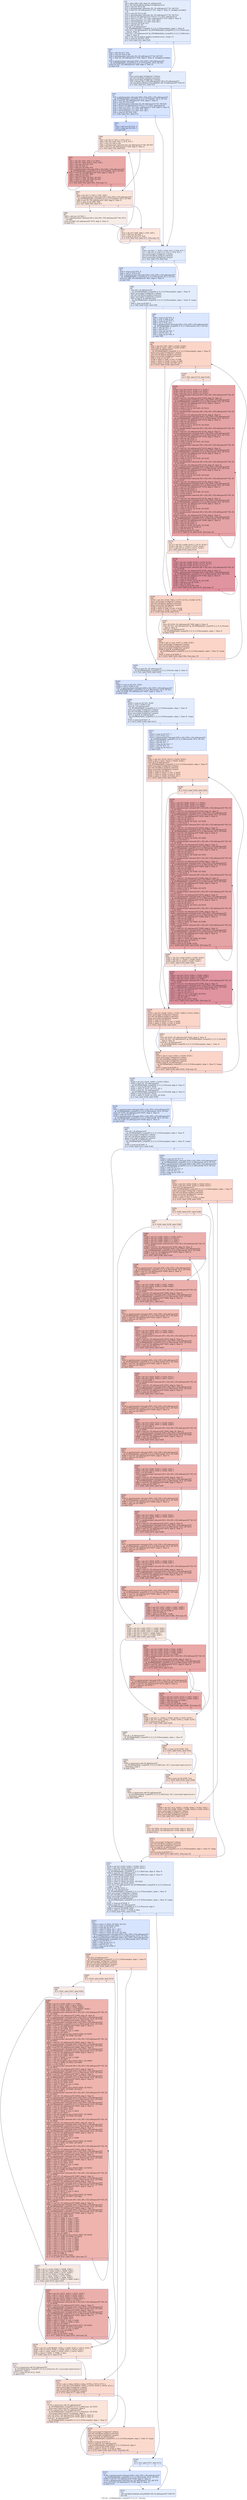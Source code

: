 digraph "CFG for '_Z16MakeSplits_LargeiPiS_S_S_S_S_' function" {
	label="CFG for '_Z16MakeSplits_LargeiPiS_S_S_S_S_' function";

	Node0x5de9ac0 [shape=record,color="#3d50c3ff", style=filled, fillcolor="#bfd3f670",label="{%7:\l  %8 = alloca [40 x i32], align 16, addrspace(5)\l  %9 = tail call i32 @llvm.amdgcn.workgroup.id.x()\l  %10 = zext i32 %9 to i64\l  %11 = getelementptr inbounds i32, i32 addrspace(1)* %1, i64 %10\l  %12 = load i32, i32 addrspace(1)* %11, align 4, !tbaa !4, !amdgpu.noclobber\l... !8\l  %13 = sext i32 %12 to i64\l  %14 = getelementptr inbounds i32, i32 addrspace(1)* %3, i64 %13\l  %15 = bitcast i32 addrspace(1)* %14 to \<2 x i32\> addrspace(1)*\l  %16 = load \<2 x i32\>, \<2 x i32\> addrspace(1)* %15, align 4, !tbaa !4\l  %17 = extractelement \<2 x i32\> %16, i64 0\l  %18 = extractelement \<2 x i32\> %16, i64 1\l  %19 = sub nsw i32 %18, %17\l  %20 = add i32 %9, %0\l  store i8 1, i8 addrspace(3)*\l... @_ZZ16MakeSplits_LargeiPiS_S_S_S_S_E10incomplete, align 1, !tbaa !9\l  store i32 1, i32 addrspace(3)* @_ZZ16MakeSplits_LargeiPiS_S_S_S_S_E6aCount,\l... align 4, !tbaa !4\l  store i32 1, i32 addrspace(3)* @_ZZ16MakeSplits_LargeiPiS_S_S_S_S_E6bCount,\l... align 4, !tbaa !4\l  %21 = tail call i32 @llvm.amdgcn.workitem.id.x(), !range !11\l  %22 = icmp ult i32 %21, %19\l  br i1 %22, label %23, label %29\l|{<s0>T|<s1>F}}"];
	Node0x5de9ac0:s0 -> Node0x5decb30;
	Node0x5de9ac0:s1 -> Node0x5decbc0;
	Node0x5decb30 [shape=record,color="#3d50c3ff", style=filled, fillcolor="#a5c3fe70",label="{%23:\l23:                                               \l  %24 = add i32 %17, %21\l  %25 = zext i32 %24 to i64\l  %26 = getelementptr inbounds i32, i32 addrspace(1)* %4, i64 %25\l  %27 = load i32, i32 addrspace(1)* %26, align 4, !tbaa !4, !amdgpu.noclobber\l... !8\l  %28 = getelementptr inbounds [256 x i32], [256 x i32] addrspace(3)*\l... @_ZZ16MakeSplits_LargeiPiS_S_S_S_S_E7nodeIds, i32 0, i32 %21\l  store i32 %27, i32 addrspace(3)* %28, align 4, !tbaa !4\l  br label %29\l}"];
	Node0x5decb30 -> Node0x5decbc0;
	Node0x5decbc0 [shape=record,color="#3d50c3ff", style=filled, fillcolor="#bfd3f670",label="{%29:\l29:                                               \l  fence syncscope(\"workgroup\") release\l  tail call void @llvm.amdgcn.s.barrier()\l  fence syncscope(\"workgroup\") acquire\l  %30 = bitcast [40 x i32] addrspace(5)* %8 to i8 addrspace(5)*\l  call void @llvm.lifetime.start.p5i8(i64 160, i8 addrspace(5)* %30) #5\l  br i1 %22, label %31, label %75\l|{<s0>T|<s1>F}}"];
	Node0x5decbc0:s0 -> Node0x5dedb90;
	Node0x5decbc0:s1 -> Node0x5dedbe0;
	Node0x5dedb90 [shape=record,color="#3d50c3ff", style=filled, fillcolor="#a5c3fe70",label="{%31:\l31:                                               \l  %32 = getelementptr inbounds [256 x i32], [256 x i32] addrspace(3)*\l... @_ZZ16MakeSplits_LargeiPiS_S_S_S_S_E7nodeIds, i32 0, i32 %21\l  %33 = load i32, i32 addrspace(3)* %32, align 4, !tbaa !4\l  %34 = sext i32 %33 to i64\l  %35 = getelementptr inbounds i32, i32 addrspace(1)* %5, i64 %34\l  %36 = bitcast i32 addrspace(1)* %35 to \<2 x i32\> addrspace(1)*\l  %37 = load \<2 x i32\>, \<2 x i32\> addrspace(1)* %36, align 4, !tbaa !4\l  %38 = extractelement \<2 x i32\> %37, i64 0\l  %39 = extractelement \<2 x i32\> %37, i64 1\l  %40 = icmp slt i32 %38, %39\l  br i1 %40, label %41, label %75\l|{<s0>T|<s1>F}}"];
	Node0x5dedb90:s0 -> Node0x5dedd80;
	Node0x5dedb90:s1 -> Node0x5dedbe0;
	Node0x5dedd80 [shape=record,color="#3d50c3ff", style=filled, fillcolor="#88abfd70",label="{%41:\l41:                                               \l  %42 = add nsw i32 %19, -1\l  %43 = icmp sgt i32 %19, 1\l  br label %44\l}"];
	Node0x5dedd80 -> Node0x5dee5a0;
	Node0x5dee5a0 [shape=record,color="#3d50c3ff", style=filled, fillcolor="#f5c1a970",label="{%44:\l44:                                               \l  %45 = phi i32 [ 0, %41 ], [ %72, %71 ]\l  %46 = phi i32 [ %38, %41 ], [ %73, %71 ]\l  %47 = sext i32 %46 to i64\l  %48 = getelementptr inbounds i32, i32 addrspace(1)* %6, i64 %47\l  %49 = load i32, i32 addrspace(1)* %48, align 4, !tbaa !4\l  br i1 %43, label %50, label %63\l|{<s0>T|<s1>F}}"];
	Node0x5dee5a0:s0 -> Node0x5deea30;
	Node0x5dee5a0:s1 -> Node0x5deeac0;
	Node0x5deea30 [shape=record,color="#b70d28ff", style=filled, fillcolor="#ca3b3770",label="{%50:\l50:                                               \l  %51 = phi i32 [ %61, %50 ], [ 0, %44 ]\l  %52 = phi i32 [ %60, %50 ], [ %42, %44 ]\l  %53 = sub nsw i32 %52, %51\l  %54 = sdiv i32 %53, 2\l  %55 = add nsw i32 %54, %51\l  %56 = getelementptr inbounds [256 x i32], [256 x i32] addrspace(3)*\l... @_ZZ16MakeSplits_LargeiPiS_S_S_S_S_E7nodeIds, i32 0, i32 %55\l  %57 = load i32, i32 addrspace(3)* %56, align 4, !tbaa !4\l  %58 = icmp slt i32 %57, %49\l  %59 = add nsw i32 %55, 1\l  %60 = select i1 %58, i32 %52, i32 %55\l  %61 = select i1 %58, i32 %59, i32 %51\l  %62 = icmp sgt i32 %60, %61\l  br i1 %62, label %50, label %63, !llvm.loop !12\l|{<s0>T|<s1>F}}"];
	Node0x5deea30:s0 -> Node0x5deea30;
	Node0x5deea30:s1 -> Node0x5deeac0;
	Node0x5deeac0 [shape=record,color="#3d50c3ff", style=filled, fillcolor="#f5c1a970",label="{%63:\l63:                                               \l  %64 = phi i32 [ 0, %44 ], [ %61, %50 ]\l  %65 = getelementptr inbounds [256 x i32], [256 x i32] addrspace(3)*\l... @_ZZ16MakeSplits_LargeiPiS_S_S_S_S_E7nodeIds, i32 0, i32 %64\l  %66 = load i32, i32 addrspace(3)* %65, align 4, !tbaa !4\l  %67 = icmp eq i32 %66, %49\l  br i1 %67, label %68, label %71\l|{<s0>T|<s1>F}}"];
	Node0x5deeac0:s0 -> Node0x5dede90;
	Node0x5deeac0:s1 -> Node0x5dee660;
	Node0x5dede90 [shape=record,color="#3d50c3ff", style=filled, fillcolor="#ead5c970",label="{%68:\l68:                                               \l  %69 = add nsw i32 %45, 1\l  %70 = getelementptr inbounds [40 x i32], [40 x i32] addrspace(5)* %8, i32 0,\l... i32 %45\l  store i32 %64, i32 addrspace(5)* %70, align 4, !tbaa !4\l  br label %71\l}"];
	Node0x5dede90 -> Node0x5dee660;
	Node0x5dee660 [shape=record,color="#3d50c3ff", style=filled, fillcolor="#f5c1a970",label="{%71:\l71:                                               \l  %72 = phi i32 [ %69, %68 ], [ %45, %63 ]\l  %73 = add nsw i32 %46, 1\l  %74 = icmp slt i32 %73, %39\l  br i1 %74, label %44, label %75, !llvm.loop !14\l|{<s0>T|<s1>F}}"];
	Node0x5dee660:s0 -> Node0x5dee5a0;
	Node0x5dee660:s1 -> Node0x5dedbe0;
	Node0x5dedbe0 [shape=record,color="#3d50c3ff", style=filled, fillcolor="#bfd3f670",label="{%75:\l75:                                               \l  %76 = phi i64 [ -1, %29 ], [ %34, %31 ], [ %34, %71 ]\l  %77 = phi i32 [ 0, %29 ], [ 0, %31 ], [ %72, %71 ]\l  fence syncscope(\"workgroup\") release\l  tail call void @llvm.amdgcn.s.barrier()\l  fence syncscope(\"workgroup\") acquire\l  br i1 %22, label %78, label %82\l|{<s0>T|<s1>F}}"];
	Node0x5dedbe0:s0 -> Node0x5df0360;
	Node0x5dedbe0:s1 -> Node0x5df03b0;
	Node0x5df0360 [shape=record,color="#3d50c3ff", style=filled, fillcolor="#a5c3fe70",label="{%78:\l78:                                               \l  %79 = icmp ne i32 %21, 0\l  %80 = sext i1 %79 to i32\l  %81 = getelementptr inbounds [256 x i32], [256 x i32] addrspace(3)*\l... @_ZZ16MakeSplits_LargeiPiS_S_S_S_S_E8scratchA, i32 0, i32 %21\l  store i32 %80, i32 addrspace(3)* %81, align 4, !tbaa !4\l  br label %82\l}"];
	Node0x5df0360 -> Node0x5df03b0;
	Node0x5df03b0 [shape=record,color="#3d50c3ff", style=filled, fillcolor="#bfd3f670",label="{%82:\l82:                                               \l  store i8 1, i8 addrspace(3)*\l... @_ZZ16MakeSplits_LargeiPiS_S_S_S_S_E10incomplete, align 1, !tbaa !9\l  fence syncscope(\"workgroup\") release\l  tail call void @llvm.amdgcn.s.barrier()\l  fence syncscope(\"workgroup\") acquire\l  %83 = load i8, i8 addrspace(3)*\l... @_ZZ16MakeSplits_LargeiPiS_S_S_S_S_E10incomplete, align 1, !tbaa !9, !range\l... !15\l  %84 = icmp eq i8 %83, 0\l  br i1 %84, label %202, label %85\l|{<s0>T|<s1>F}}"];
	Node0x5df03b0:s0 -> Node0x5df11f0;
	Node0x5df03b0:s1 -> Node0x5df1280;
	Node0x5df1280 [shape=record,color="#3d50c3ff", style=filled, fillcolor="#aec9fc70",label="{%85:\l85:                                               \l  %86 = icmp ne i32 %21, 0\l  %87 = sext i1 %86 to i32\l  %88 = icmp slt i32 %77, 1\l  %89 = xor i1 %22, true\l  %90 = getelementptr inbounds [256 x i32], [256 x i32] addrspace(3)*\l... @_ZZ16MakeSplits_LargeiPiS_S_S_S_S_E8scratchA, i32 0, i32 %21\l  %91 = add i32 %77, -1\l  %92 = and i32 %77, 7\l  %93 = icmp ult i32 %91, 7\l  %94 = and i32 %77, -8\l  %95 = icmp eq i32 %92, 0\l  br label %96\l}"];
	Node0x5df1280 -> Node0x5df15e0;
	Node0x5df15e0 [shape=record,color="#3d50c3ff", style=filled, fillcolor="#f5a08170",label="{%96:\l96:                                               \l  %97 = phi i32 [ %87, %85 ], [ %193, %198 ]\l  %98 = phi i1 [ false, %85 ], [ %199, %198 ]\l  store i8 0, i8 addrspace(3)*\l... @_ZZ16MakeSplits_LargeiPiS_S_S_S_S_E10incomplete, align 1, !tbaa !9\l  fence syncscope(\"workgroup\") release\l  tail call void @llvm.amdgcn.s.barrier()\l  fence syncscope(\"workgroup\") acquire\l  %99 = icmp ne i32 %97, -1\l  %100 = select i1 %89, i1 true, i1 %99\l  %101 = select i1 %100, i1 true, i1 %88\l  %102 = select i1 %100, i32 %97, i32 -1\l  br i1 %101, label %192, label %103\l|{<s0>T|<s1>F}}"];
	Node0x5df15e0:s0 -> Node0x5df2200;
	Node0x5df15e0:s1 -> Node0x5df2250;
	Node0x5df2250 [shape=record,color="#3d50c3ff", style=filled, fillcolor="#f7bca170",label="{%103:\l103:                                              \l  br i1 %93, label %174, label %104\l|{<s0>T|<s1>F}}"];
	Node0x5df2250:s0 -> Node0x5df2390;
	Node0x5df2250:s1 -> Node0x5df23e0;
	Node0x5df23e0 [shape=record,color="#b70d28ff", style=filled, fillcolor="#c32e3170",label="{%104:\l104:                                              \l  %105 = phi i32 [ %170, %104 ], [ -1, %103 ]\l  %106 = phi i32 [ %171, %104 ], [ 0, %103 ]\l  %107 = phi i32 [ %172, %104 ], [ 0, %103 ]\l  %108 = getelementptr inbounds [40 x i32], [40 x i32] addrspace(5)* %8, i32\l... 0, i32 %106\l  %109 = load i32, i32 addrspace(5)* %108, align 16, !tbaa !4\l  %110 = getelementptr inbounds [256 x i32], [256 x i32] addrspace(3)*\l... @_ZZ16MakeSplits_LargeiPiS_S_S_S_S_E8scratchA, i32 0, i32 %109\l  %111 = load i32, i32 addrspace(3)* %110, align 4, !tbaa !4\l  %112 = add nsw i32 %111, 1\l  %113 = icmp slt i32 %111, 0\l  %114 = select i1 %113, i32 %105, i32 %112\l  %115 = or i32 %106, 1\l  %116 = getelementptr inbounds [40 x i32], [40 x i32] addrspace(5)* %8, i32\l... 0, i32 %115\l  %117 = load i32, i32 addrspace(5)* %116, align 4, !tbaa !4\l  %118 = getelementptr inbounds [256 x i32], [256 x i32] addrspace(3)*\l... @_ZZ16MakeSplits_LargeiPiS_S_S_S_S_E8scratchA, i32 0, i32 %117\l  %119 = load i32, i32 addrspace(3)* %118, align 4, !tbaa !4\l  %120 = add nsw i32 %119, 1\l  %121 = icmp slt i32 %119, 0\l  %122 = select i1 %121, i32 %114, i32 %120\l  %123 = or i32 %106, 2\l  %124 = getelementptr inbounds [40 x i32], [40 x i32] addrspace(5)* %8, i32\l... 0, i32 %123\l  %125 = load i32, i32 addrspace(5)* %124, align 8, !tbaa !4\l  %126 = getelementptr inbounds [256 x i32], [256 x i32] addrspace(3)*\l... @_ZZ16MakeSplits_LargeiPiS_S_S_S_S_E8scratchA, i32 0, i32 %125\l  %127 = load i32, i32 addrspace(3)* %126, align 4, !tbaa !4\l  %128 = add nsw i32 %127, 1\l  %129 = icmp slt i32 %127, 0\l  %130 = select i1 %129, i32 %122, i32 %128\l  %131 = or i32 %106, 3\l  %132 = getelementptr inbounds [40 x i32], [40 x i32] addrspace(5)* %8, i32\l... 0, i32 %131\l  %133 = load i32, i32 addrspace(5)* %132, align 4, !tbaa !4\l  %134 = getelementptr inbounds [256 x i32], [256 x i32] addrspace(3)*\l... @_ZZ16MakeSplits_LargeiPiS_S_S_S_S_E8scratchA, i32 0, i32 %133\l  %135 = load i32, i32 addrspace(3)* %134, align 4, !tbaa !4\l  %136 = add nsw i32 %135, 1\l  %137 = icmp slt i32 %135, 0\l  %138 = select i1 %137, i32 %130, i32 %136\l  %139 = or i32 %106, 4\l  %140 = getelementptr inbounds [40 x i32], [40 x i32] addrspace(5)* %8, i32\l... 0, i32 %139\l  %141 = load i32, i32 addrspace(5)* %140, align 16, !tbaa !4\l  %142 = getelementptr inbounds [256 x i32], [256 x i32] addrspace(3)*\l... @_ZZ16MakeSplits_LargeiPiS_S_S_S_S_E8scratchA, i32 0, i32 %141\l  %143 = load i32, i32 addrspace(3)* %142, align 4, !tbaa !4\l  %144 = add nsw i32 %143, 1\l  %145 = icmp slt i32 %143, 0\l  %146 = select i1 %145, i32 %138, i32 %144\l  %147 = or i32 %106, 5\l  %148 = getelementptr inbounds [40 x i32], [40 x i32] addrspace(5)* %8, i32\l... 0, i32 %147\l  %149 = load i32, i32 addrspace(5)* %148, align 4, !tbaa !4\l  %150 = getelementptr inbounds [256 x i32], [256 x i32] addrspace(3)*\l... @_ZZ16MakeSplits_LargeiPiS_S_S_S_S_E8scratchA, i32 0, i32 %149\l  %151 = load i32, i32 addrspace(3)* %150, align 4, !tbaa !4\l  %152 = add nsw i32 %151, 1\l  %153 = icmp slt i32 %151, 0\l  %154 = select i1 %153, i32 %146, i32 %152\l  %155 = or i32 %106, 6\l  %156 = getelementptr inbounds [40 x i32], [40 x i32] addrspace(5)* %8, i32\l... 0, i32 %155\l  %157 = load i32, i32 addrspace(5)* %156, align 8, !tbaa !4\l  %158 = getelementptr inbounds [256 x i32], [256 x i32] addrspace(3)*\l... @_ZZ16MakeSplits_LargeiPiS_S_S_S_S_E8scratchA, i32 0, i32 %157\l  %159 = load i32, i32 addrspace(3)* %158, align 4, !tbaa !4\l  %160 = add nsw i32 %159, 1\l  %161 = icmp slt i32 %159, 0\l  %162 = select i1 %161, i32 %154, i32 %160\l  %163 = or i32 %106, 7\l  %164 = getelementptr inbounds [40 x i32], [40 x i32] addrspace(5)* %8, i32\l... 0, i32 %163\l  %165 = load i32, i32 addrspace(5)* %164, align 4, !tbaa !4\l  %166 = getelementptr inbounds [256 x i32], [256 x i32] addrspace(3)*\l... @_ZZ16MakeSplits_LargeiPiS_S_S_S_S_E8scratchA, i32 0, i32 %165\l  %167 = load i32, i32 addrspace(3)* %166, align 4, !tbaa !4\l  %168 = add nsw i32 %167, 1\l  %169 = icmp slt i32 %167, 0\l  %170 = select i1 %169, i32 %162, i32 %168\l  %171 = add nuw nsw i32 %106, 8\l  %172 = add i32 %107, 8\l  %173 = icmp eq i32 %172, %94\l  br i1 %173, label %174, label %104, !llvm.loop !16\l|{<s0>T|<s1>F}}"];
	Node0x5df23e0:s0 -> Node0x5df2390;
	Node0x5df23e0:s1 -> Node0x5df23e0;
	Node0x5df2390 [shape=record,color="#3d50c3ff", style=filled, fillcolor="#f7bca170",label="{%174:\l174:                                              \l  %175 = phi i32 [ undef, %103 ], [ %170, %104 ]\l  %176 = phi i32 [ -1, %103 ], [ %170, %104 ]\l  %177 = phi i32 [ 0, %103 ], [ %171, %104 ]\l  br i1 %95, label %192, label %178\l|{<s0>T|<s1>F}}"];
	Node0x5df2390:s0 -> Node0x5df2200;
	Node0x5df2390:s1 -> Node0x5df5710;
	Node0x5df5710 [shape=record,color="#b70d28ff", style=filled, fillcolor="#b70d2870",label="{%178:\l178:                                              \l  %179 = phi i32 [ %188, %178 ], [ %176, %174 ]\l  %180 = phi i32 [ %189, %178 ], [ %177, %174 ]\l  %181 = phi i32 [ %190, %178 ], [ 0, %174 ]\l  %182 = getelementptr inbounds [40 x i32], [40 x i32] addrspace(5)* %8, i32\l... 0, i32 %180\l  %183 = load i32, i32 addrspace(5)* %182, align 4, !tbaa !4\l  %184 = getelementptr inbounds [256 x i32], [256 x i32] addrspace(3)*\l... @_ZZ16MakeSplits_LargeiPiS_S_S_S_S_E8scratchA, i32 0, i32 %183\l  %185 = load i32, i32 addrspace(3)* %184, align 4, !tbaa !4\l  %186 = add nsw i32 %185, 1\l  %187 = icmp slt i32 %185, 0\l  %188 = select i1 %187, i32 %179, i32 %186\l  %189 = add nuw nsw i32 %180, 1\l  %190 = add i32 %181, 1\l  %191 = icmp eq i32 %190, %92\l  br i1 %191, label %192, label %178, !llvm.loop !17\l|{<s0>T|<s1>F}}"];
	Node0x5df5710:s0 -> Node0x5df2200;
	Node0x5df5710:s1 -> Node0x5df5710;
	Node0x5df2200 [shape=record,color="#3d50c3ff", style=filled, fillcolor="#f5a08170",label="{%192:\l192:                                              \l  %193 = phi i32 [ %102, %96 ], [ %175, %174 ], [ %188, %178 ]\l  fence syncscope(\"workgroup\") release\l  tail call void @llvm.amdgcn.s.barrier()\l  fence syncscope(\"workgroup\") acquire\l  %194 = icmp slt i32 %193, 1\l  %195 = select i1 %89, i1 true, i1 %194\l  %196 = select i1 %195, i1 true, i1 %98\l  br i1 %196, label %198, label %197\l|{<s0>T|<s1>F}}"];
	Node0x5df2200:s0 -> Node0x5df1a60;
	Node0x5df2200:s1 -> Node0x5df6610;
	Node0x5df6610 [shape=record,color="#3d50c3ff", style=filled, fillcolor="#f7bca170",label="{%197:\l197:                                              \l  store i32 %193, i32 addrspace(3)* %90, align 4, !tbaa !4\l  store i32 %21, i32 addrspace(3)* @_ZZ16MakeSplits_LargeiPiS_S_S_S_S_E5rootA,\l... align 4, !tbaa !4\l  store i8 1, i8 addrspace(3)*\l... @_ZZ16MakeSplits_LargeiPiS_S_S_S_S_E10incomplete, align 1, !tbaa !9\l  br label %198\l}"];
	Node0x5df6610 -> Node0x5df1a60;
	Node0x5df1a60 [shape=record,color="#3d50c3ff", style=filled, fillcolor="#f5a08170",label="{%198:\l198:                                              \l  %199 = phi i1 [ true, %197 ], [ %98, %192 ]\l  fence syncscope(\"workgroup\") release\l  tail call void @llvm.amdgcn.s.barrier()\l  fence syncscope(\"workgroup\") acquire\l  %200 = load i8, i8 addrspace(3)*\l... @_ZZ16MakeSplits_LargeiPiS_S_S_S_S_E10incomplete, align 1, !tbaa !9, !range\l... !15\l  %201 = icmp eq i8 %200, 0\l  br i1 %201, label %202, label %96, !llvm.loop !19\l|{<s0>T|<s1>F}}"];
	Node0x5df1a60:s0 -> Node0x5df11f0;
	Node0x5df1a60:s1 -> Node0x5df15e0;
	Node0x5df11f0 [shape=record,color="#3d50c3ff", style=filled, fillcolor="#bfd3f670",label="{%202:\l202:                                              \l  %203 = load i32, i32 addrspace(3)*\l... @_ZZ16MakeSplits_LargeiPiS_S_S_S_S_E5rootA, align 4, !tbaa !4\l  br i1 %22, label %204, label %208\l|{<s0>T|<s1>F}}"];
	Node0x5df11f0:s0 -> Node0x5df1b70;
	Node0x5df11f0:s1 -> Node0x5df7460;
	Node0x5df1b70 [shape=record,color="#3d50c3ff", style=filled, fillcolor="#a5c3fe70",label="{%204:\l204:                                              \l  %205 = icmp ne i32 %21, %203\l  %206 = sext i1 %205 to i32\l  %207 = getelementptr inbounds [256 x i32], [256 x i32] addrspace(3)*\l... @_ZZ16MakeSplits_LargeiPiS_S_S_S_S_E8scratchA, i32 0, i32 %21\l  store i32 %206, i32 addrspace(3)* %207, align 4, !tbaa !4\l  br label %208\l}"];
	Node0x5df1b70 -> Node0x5df7460;
	Node0x5df7460 [shape=record,color="#3d50c3ff", style=filled, fillcolor="#bfd3f670",label="{%208:\l208:                                              \l  %209 = icmp ne i32 %21, %203\l  %210 = sext i1 %209 to i32\l  store i8 1, i8 addrspace(3)*\l... @_ZZ16MakeSplits_LargeiPiS_S_S_S_S_E10incomplete, align 1, !tbaa !9\l  fence syncscope(\"workgroup\") release\l  tail call void @llvm.amdgcn.s.barrier()\l  fence syncscope(\"workgroup\") acquire\l  %211 = load i8, i8 addrspace(3)*\l... @_ZZ16MakeSplits_LargeiPiS_S_S_S_S_E10incomplete, align 1, !tbaa !9, !range\l... !15\l  %212 = icmp eq i8 %211, 0\l  br i1 %212, label %328, label %213\l|{<s0>T|<s1>F}}"];
	Node0x5df7460:s0 -> Node0x5debcc0;
	Node0x5df7460:s1 -> Node0x5debd10;
	Node0x5debd10 [shape=record,color="#3d50c3ff", style=filled, fillcolor="#aec9fc70",label="{%213:\l213:                                              \l  %214 = icmp slt i32 %77, 1\l  %215 = xor i1 %22, true\l  %216 = getelementptr inbounds [256 x i32], [256 x i32] addrspace(3)*\l... @_ZZ16MakeSplits_LargeiPiS_S_S_S_S_E8scratchA, i32 0, i32 %21\l  %217 = add i32 %77, -1\l  %218 = and i32 %77, 7\l  %219 = icmp ult i32 %217, 7\l  %220 = and i32 %77, -8\l  %221 = icmp eq i32 %218, 0\l  br label %222\l}"];
	Node0x5debd10 -> Node0x5debf70;
	Node0x5debf70 [shape=record,color="#3d50c3ff", style=filled, fillcolor="#f5a08170",label="{%222:\l222:                                              \l  %223 = phi i32 [ %210, %213 ], [ %319, %324 ]\l  %224 = phi i1 [ false, %213 ], [ %325, %324 ]\l  store i8 0, i8 addrspace(3)*\l... @_ZZ16MakeSplits_LargeiPiS_S_S_S_S_E10incomplete, align 1, !tbaa !9\l  fence syncscope(\"workgroup\") release\l  tail call void @llvm.amdgcn.s.barrier()\l  fence syncscope(\"workgroup\") acquire\l  %225 = icmp ne i32 %223, -1\l  %226 = select i1 %215, i1 true, i1 %225\l  %227 = select i1 %226, i1 true, i1 %214\l  %228 = select i1 %226, i32 %223, i32 -1\l  br i1 %227, label %318, label %229\l|{<s0>T|<s1>F}}"];
	Node0x5debf70:s0 -> Node0x5deb070;
	Node0x5debf70:s1 -> Node0x5df9570;
	Node0x5df9570 [shape=record,color="#3d50c3ff", style=filled, fillcolor="#f7bca170",label="{%229:\l229:                                              \l  br i1 %219, label %300, label %230\l|{<s0>T|<s1>F}}"];
	Node0x5df9570:s0 -> Node0x5df96b0;
	Node0x5df9570:s1 -> Node0x5df9700;
	Node0x5df9700 [shape=record,color="#b70d28ff", style=filled, fillcolor="#c32e3170",label="{%230:\l230:                                              \l  %231 = phi i32 [ %296, %230 ], [ -1, %229 ]\l  %232 = phi i32 [ %297, %230 ], [ 0, %229 ]\l  %233 = phi i32 [ %298, %230 ], [ 0, %229 ]\l  %234 = getelementptr inbounds [40 x i32], [40 x i32] addrspace(5)* %8, i32\l... 0, i32 %232\l  %235 = load i32, i32 addrspace(5)* %234, align 16, !tbaa !4\l  %236 = getelementptr inbounds [256 x i32], [256 x i32] addrspace(3)*\l... @_ZZ16MakeSplits_LargeiPiS_S_S_S_S_E8scratchA, i32 0, i32 %235\l  %237 = load i32, i32 addrspace(3)* %236, align 4, !tbaa !4\l  %238 = add nsw i32 %237, 1\l  %239 = icmp slt i32 %237, 0\l  %240 = select i1 %239, i32 %231, i32 %238\l  %241 = or i32 %232, 1\l  %242 = getelementptr inbounds [40 x i32], [40 x i32] addrspace(5)* %8, i32\l... 0, i32 %241\l  %243 = load i32, i32 addrspace(5)* %242, align 4, !tbaa !4\l  %244 = getelementptr inbounds [256 x i32], [256 x i32] addrspace(3)*\l... @_ZZ16MakeSplits_LargeiPiS_S_S_S_S_E8scratchA, i32 0, i32 %243\l  %245 = load i32, i32 addrspace(3)* %244, align 4, !tbaa !4\l  %246 = add nsw i32 %245, 1\l  %247 = icmp slt i32 %245, 0\l  %248 = select i1 %247, i32 %240, i32 %246\l  %249 = or i32 %232, 2\l  %250 = getelementptr inbounds [40 x i32], [40 x i32] addrspace(5)* %8, i32\l... 0, i32 %249\l  %251 = load i32, i32 addrspace(5)* %250, align 8, !tbaa !4\l  %252 = getelementptr inbounds [256 x i32], [256 x i32] addrspace(3)*\l... @_ZZ16MakeSplits_LargeiPiS_S_S_S_S_E8scratchA, i32 0, i32 %251\l  %253 = load i32, i32 addrspace(3)* %252, align 4, !tbaa !4\l  %254 = add nsw i32 %253, 1\l  %255 = icmp slt i32 %253, 0\l  %256 = select i1 %255, i32 %248, i32 %254\l  %257 = or i32 %232, 3\l  %258 = getelementptr inbounds [40 x i32], [40 x i32] addrspace(5)* %8, i32\l... 0, i32 %257\l  %259 = load i32, i32 addrspace(5)* %258, align 4, !tbaa !4\l  %260 = getelementptr inbounds [256 x i32], [256 x i32] addrspace(3)*\l... @_ZZ16MakeSplits_LargeiPiS_S_S_S_S_E8scratchA, i32 0, i32 %259\l  %261 = load i32, i32 addrspace(3)* %260, align 4, !tbaa !4\l  %262 = add nsw i32 %261, 1\l  %263 = icmp slt i32 %261, 0\l  %264 = select i1 %263, i32 %256, i32 %262\l  %265 = or i32 %232, 4\l  %266 = getelementptr inbounds [40 x i32], [40 x i32] addrspace(5)* %8, i32\l... 0, i32 %265\l  %267 = load i32, i32 addrspace(5)* %266, align 16, !tbaa !4\l  %268 = getelementptr inbounds [256 x i32], [256 x i32] addrspace(3)*\l... @_ZZ16MakeSplits_LargeiPiS_S_S_S_S_E8scratchA, i32 0, i32 %267\l  %269 = load i32, i32 addrspace(3)* %268, align 4, !tbaa !4\l  %270 = add nsw i32 %269, 1\l  %271 = icmp slt i32 %269, 0\l  %272 = select i1 %271, i32 %264, i32 %270\l  %273 = or i32 %232, 5\l  %274 = getelementptr inbounds [40 x i32], [40 x i32] addrspace(5)* %8, i32\l... 0, i32 %273\l  %275 = load i32, i32 addrspace(5)* %274, align 4, !tbaa !4\l  %276 = getelementptr inbounds [256 x i32], [256 x i32] addrspace(3)*\l... @_ZZ16MakeSplits_LargeiPiS_S_S_S_S_E8scratchA, i32 0, i32 %275\l  %277 = load i32, i32 addrspace(3)* %276, align 4, !tbaa !4\l  %278 = add nsw i32 %277, 1\l  %279 = icmp slt i32 %277, 0\l  %280 = select i1 %279, i32 %272, i32 %278\l  %281 = or i32 %232, 6\l  %282 = getelementptr inbounds [40 x i32], [40 x i32] addrspace(5)* %8, i32\l... 0, i32 %281\l  %283 = load i32, i32 addrspace(5)* %282, align 8, !tbaa !4\l  %284 = getelementptr inbounds [256 x i32], [256 x i32] addrspace(3)*\l... @_ZZ16MakeSplits_LargeiPiS_S_S_S_S_E8scratchA, i32 0, i32 %283\l  %285 = load i32, i32 addrspace(3)* %284, align 4, !tbaa !4\l  %286 = add nsw i32 %285, 1\l  %287 = icmp slt i32 %285, 0\l  %288 = select i1 %287, i32 %280, i32 %286\l  %289 = or i32 %232, 7\l  %290 = getelementptr inbounds [40 x i32], [40 x i32] addrspace(5)* %8, i32\l... 0, i32 %289\l  %291 = load i32, i32 addrspace(5)* %290, align 4, !tbaa !4\l  %292 = getelementptr inbounds [256 x i32], [256 x i32] addrspace(3)*\l... @_ZZ16MakeSplits_LargeiPiS_S_S_S_S_E8scratchA, i32 0, i32 %291\l  %293 = load i32, i32 addrspace(3)* %292, align 4, !tbaa !4\l  %294 = add nsw i32 %293, 1\l  %295 = icmp slt i32 %293, 0\l  %296 = select i1 %295, i32 %288, i32 %294\l  %297 = add nuw nsw i32 %232, 8\l  %298 = add i32 %233, 8\l  %299 = icmp eq i32 %298, %220\l  br i1 %299, label %300, label %230, !llvm.loop !20\l|{<s0>T|<s1>F}}"];
	Node0x5df9700:s0 -> Node0x5df96b0;
	Node0x5df9700:s1 -> Node0x5df9700;
	Node0x5df96b0 [shape=record,color="#3d50c3ff", style=filled, fillcolor="#f7bca170",label="{%300:\l300:                                              \l  %301 = phi i32 [ undef, %229 ], [ %296, %230 ]\l  %302 = phi i32 [ -1, %229 ], [ %296, %230 ]\l  %303 = phi i32 [ 0, %229 ], [ %297, %230 ]\l  br i1 %221, label %318, label %304\l|{<s0>T|<s1>F}}"];
	Node0x5df96b0:s0 -> Node0x5deb070;
	Node0x5df96b0:s1 -> Node0x5dfd300;
	Node0x5dfd300 [shape=record,color="#b70d28ff", style=filled, fillcolor="#b70d2870",label="{%304:\l304:                                              \l  %305 = phi i32 [ %314, %304 ], [ %302, %300 ]\l  %306 = phi i32 [ %315, %304 ], [ %303, %300 ]\l  %307 = phi i32 [ %316, %304 ], [ 0, %300 ]\l  %308 = getelementptr inbounds [40 x i32], [40 x i32] addrspace(5)* %8, i32\l... 0, i32 %306\l  %309 = load i32, i32 addrspace(5)* %308, align 4, !tbaa !4\l  %310 = getelementptr inbounds [256 x i32], [256 x i32] addrspace(3)*\l... @_ZZ16MakeSplits_LargeiPiS_S_S_S_S_E8scratchA, i32 0, i32 %309\l  %311 = load i32, i32 addrspace(3)* %310, align 4, !tbaa !4\l  %312 = add nsw i32 %311, 1\l  %313 = icmp slt i32 %311, 0\l  %314 = select i1 %313, i32 %305, i32 %312\l  %315 = add nuw nsw i32 %306, 1\l  %316 = add i32 %307, 1\l  %317 = icmp eq i32 %316, %218\l  br i1 %317, label %318, label %304, !llvm.loop !21\l|{<s0>T|<s1>F}}"];
	Node0x5dfd300:s0 -> Node0x5deb070;
	Node0x5dfd300:s1 -> Node0x5dfd300;
	Node0x5deb070 [shape=record,color="#3d50c3ff", style=filled, fillcolor="#f5a08170",label="{%318:\l318:                                              \l  %319 = phi i32 [ %228, %222 ], [ %301, %300 ], [ %314, %304 ]\l  fence syncscope(\"workgroup\") release\l  tail call void @llvm.amdgcn.s.barrier()\l  fence syncscope(\"workgroup\") acquire\l  %320 = icmp slt i32 %319, 1\l  %321 = select i1 %215, i1 true, i1 %320\l  %322 = select i1 %321, i1 true, i1 %224\l  br i1 %322, label %324, label %323\l|{<s0>T|<s1>F}}"];
	Node0x5deb070:s0 -> Node0x5deaa10;
	Node0x5deb070:s1 -> Node0x5dfe1d0;
	Node0x5dfe1d0 [shape=record,color="#3d50c3ff", style=filled, fillcolor="#f7bca170",label="{%323:\l323:                                              \l  store i32 %319, i32 addrspace(3)* %216, align 4, !tbaa !4\l  store i32 %21, i32 addrspace(3)* @_ZZ16MakeSplits_LargeiPiS_S_S_S_S_E5rootB,\l... align 4, !tbaa !4\l  store i8 1, i8 addrspace(3)*\l... @_ZZ16MakeSplits_LargeiPiS_S_S_S_S_E10incomplete, align 1, !tbaa !9\l  br label %324\l}"];
	Node0x5dfe1d0 -> Node0x5deaa10;
	Node0x5deaa10 [shape=record,color="#3d50c3ff", style=filled, fillcolor="#f5a08170",label="{%324:\l324:                                              \l  %325 = phi i1 [ true, %323 ], [ %224, %318 ]\l  fence syncscope(\"workgroup\") release\l  tail call void @llvm.amdgcn.s.barrier()\l  fence syncscope(\"workgroup\") acquire\l  %326 = load i8, i8 addrspace(3)*\l... @_ZZ16MakeSplits_LargeiPiS_S_S_S_S_E10incomplete, align 1, !tbaa !9, !range\l... !15\l  %327 = icmp eq i8 %326, 0\l  br i1 %327, label %328, label %222, !llvm.loop !22\l|{<s0>T|<s1>F}}"];
	Node0x5deaa10:s0 -> Node0x5debcc0;
	Node0x5deaa10:s1 -> Node0x5debf70;
	Node0x5debcc0 [shape=record,color="#3d50c3ff", style=filled, fillcolor="#bfd3f670",label="{%328:\l328:                                              \l  %329 = phi i32 [ %210, %208 ], [ %319, %324 ]\l  %330 = load i32, i32 addrspace(3)*\l... @_ZZ16MakeSplits_LargeiPiS_S_S_S_S_E5rootA, align 4, !tbaa !4\l  %331 = icmp eq i32 %21, %330\l  %332 = select i1 %331, i32 %12, i32 -1\l  %333 = load i32, i32 addrspace(3)*\l... @_ZZ16MakeSplits_LargeiPiS_S_S_S_S_E5rootB, align 4, !tbaa !4\l  %334 = icmp eq i32 %21, %333\l  %335 = select i1 %334, i32 %20, i32 %332\l  br i1 %22, label %336, label %340\l|{<s0>T|<s1>F}}"];
	Node0x5debcc0:s0 -> Node0x5dfee00;
	Node0x5debcc0:s1 -> Node0x5dff1b0;
	Node0x5dfee00 [shape=record,color="#3d50c3ff", style=filled, fillcolor="#a5c3fe70",label="{%336:\l336:                                              \l  %337 = getelementptr inbounds [256 x i32], [256 x i32] addrspace(3)*\l... @_ZZ16MakeSplits_LargeiPiS_S_S_S_S_E8scratchA, i32 0, i32 %21\l  store i32 %335, i32 addrspace(3)* %337, align 4, !tbaa !4\l  %338 = ashr i32 %335, 31\l  %339 = getelementptr inbounds [256 x i32], [256 x i32] addrspace(3)*\l... @_ZZ16MakeSplits_LargeiPiS_S_S_S_S_E8scratchB, i32 0, i32 %21\l  store i32 %338, i32 addrspace(3)* %339, align 4, !tbaa !4\l  br label %340\l}"];
	Node0x5dfee00 -> Node0x5dff1b0;
	Node0x5dff1b0 [shape=record,color="#3d50c3ff", style=filled, fillcolor="#bfd3f670",label="{%340:\l340:                                              \l  store i8 1, i8 addrspace(3)*\l... @_ZZ16MakeSplits_LargeiPiS_S_S_S_S_E10incomplete, align 1, !tbaa !9\l  fence syncscope(\"workgroup\") release\l  tail call void @llvm.amdgcn.s.barrier()\l  fence syncscope(\"workgroup\") acquire\l  %341 = load i8, i8 addrspace(3)*\l... @_ZZ16MakeSplits_LargeiPiS_S_S_S_S_E10incomplete, align 1, !tbaa !9, !range\l... !15\l  %342 = icmp eq i8 %341, 0\l  br i1 %342, label %515, label %343\l|{<s0>T|<s1>F}}"];
	Node0x5dff1b0:s0 -> Node0x5dff9f0;
	Node0x5dff1b0:s1 -> Node0x5dffa40;
	Node0x5dffa40 [shape=record,color="#3d50c3ff", style=filled, fillcolor="#aec9fc70",label="{%343:\l343:                                              \l  %344 = icmp sgt i32 %77, 0\l  %345 = getelementptr inbounds [256 x i32], [256 x i32] addrspace(3)*\l... @_ZZ16MakeSplits_LargeiPiS_S_S_S_S_E8scratchA, i32 0, i32 %21\l  %346 = getelementptr inbounds [256 x i32], [256 x i32] addrspace(3)*\l... @_ZZ16MakeSplits_LargeiPiS_S_S_S_S_E8scratchB, i32 0, i32 %21\l  %347 = and i32 %77, 7\l  %348 = icmp ult i32 %77, 8\l  %349 = and i32 %77, -8\l  %350 = icmp eq i32 %347, 0\l  br label %351\l}"];
	Node0x5dffa40 -> Node0x5dffc10;
	Node0x5dffc10 [shape=record,color="#3d50c3ff", style=filled, fillcolor="#f5a08170",label="{%351:\l351:                                              \l  %352 = phi i32 [ %329, %343 ], [ %510, %512 ]\l  %353 = phi i32 [ %335, %343 ], [ %509, %512 ]\l  store i8 0, i8 addrspace(3)*\l... @_ZZ16MakeSplits_LargeiPiS_S_S_S_S_E10incomplete, align 1, !tbaa !9\l  fence syncscope(\"workgroup\") release\l  tail call void @llvm.amdgcn.s.barrier()\l  fence syncscope(\"workgroup\") acquire\l  %354 = icmp eq i32 %353, -1\l  %355 = select i1 %22, i1 %354, i1 false\l  br i1 %355, label %356, label %508\l|{<s0>T|<s1>F}}"];
	Node0x5dffc10:s0 -> Node0x5e00640;
	Node0x5dffc10:s1 -> Node0x5e00690;
	Node0x5e00640 [shape=record,color="#3d50c3ff", style=filled, fillcolor="#f7bca170",label="{%356:\l356:                                              \l  br i1 %344, label %357, label %384\l|{<s0>T|<s1>F}}"];
	Node0x5e00640:s0 -> Node0x5e007d0;
	Node0x5e00640:s1 -> Node0x5e00820;
	Node0x5e007d0 [shape=record,color="#3d50c3ff", style=filled, fillcolor="#f2cab570",label="{%357:\l357:                                              \l  br i1 %348, label %358, label %388\l|{<s0>T|<s1>F}}"];
	Node0x5e007d0:s0 -> Node0x5e00960;
	Node0x5e007d0:s1 -> Node0x5e009b0;
	Node0x5e00960 [shape=record,color="#3d50c3ff", style=filled, fillcolor="#f2cab570",label="{%358:\l358:                                              \l  %359 = phi i32 [ undef, %357 ], [ %494, %493 ]\l  %360 = phi i32 [ undef, %357 ], [ %495, %493 ]\l  %361 = phi i32 [ %352, %357 ], [ %495, %493 ]\l  %362 = phi i32 [ 0, %357 ], [ %496, %493 ]\l  %363 = phi i32 [ -1, %357 ], [ %494, %493 ]\l  br i1 %350, label %384, label %364\l|{<s0>T|<s1>F}}"];
	Node0x5e00960:s0 -> Node0x5e00820;
	Node0x5e00960:s1 -> Node0x5e00f10;
	Node0x5e00f10 [shape=record,color="#b70d28ff", style=filled, fillcolor="#ca3b3770",label="{%364:\l364:                                              \l  %365 = phi i32 [ %380, %378 ], [ %361, %358 ]\l  %366 = phi i32 [ %381, %378 ], [ %362, %358 ]\l  %367 = phi i32 [ %379, %378 ], [ %363, %358 ]\l  %368 = phi i32 [ %382, %378 ], [ 0, %358 ]\l  %369 = getelementptr inbounds [40 x i32], [40 x i32] addrspace(5)* %8, i32\l... 0, i32 %366\l  %370 = load i32, i32 addrspace(5)* %369, align 4, !tbaa !4\l  %371 = getelementptr inbounds [256 x i32], [256 x i32] addrspace(3)*\l... @_ZZ16MakeSplits_LargeiPiS_S_S_S_S_E8scratchA, i32 0, i32 %370\l  %372 = load i32, i32 addrspace(3)* %371, align 4, !tbaa !4\l  %373 = icmp sgt i32 %372, -1\l  br i1 %373, label %374, label %378\l|{<s0>T|<s1>F}}"];
	Node0x5e00f10:s0 -> Node0x5e01650;
	Node0x5e00f10:s1 -> Node0x5e01050;
	Node0x5e01650 [shape=record,color="#3d50c3ff", style=filled, fillcolor="#dc5d4a70",label="{%374:\l374:                                              \l  %375 = getelementptr inbounds [256 x i32], [256 x i32] addrspace(3)*\l... @_ZZ16MakeSplits_LargeiPiS_S_S_S_S_E8scratchB, i32 0, i32 %370\l  %376 = load i32, i32 addrspace(3)* %375, align 4, !tbaa !4\l  %377 = add nsw i32 %376, 1\l  br label %378\l}"];
	Node0x5e01650 -> Node0x5e01050;
	Node0x5e01050 [shape=record,color="#b70d28ff", style=filled, fillcolor="#ca3b3770",label="{%378:\l378:                                              \l  %379 = phi i32 [ %372, %374 ], [ %367, %364 ]\l  %380 = phi i32 [ %377, %374 ], [ %365, %364 ]\l  %381 = add nuw nsw i32 %366, 1\l  %382 = add i32 %368, 1\l  %383 = icmp eq i32 %382, %347\l  br i1 %383, label %384, label %364, !llvm.loop !23\l|{<s0>T|<s1>F}}"];
	Node0x5e01050:s0 -> Node0x5e00820;
	Node0x5e01050:s1 -> Node0x5e00f10;
	Node0x5e00820 [shape=record,color="#3d50c3ff", style=filled, fillcolor="#f7bca170",label="{%384:\l384:                                              \l  %385 = phi i32 [ -1, %356 ], [ %359, %358 ], [ %379, %378 ]\l  %386 = phi i32 [ %352, %356 ], [ %360, %358 ], [ %380, %378 ]\l  %387 = icmp eq i32 %385, -1\l  br i1 %387, label %499, label %500\l|{<s0>T|<s1>F}}"];
	Node0x5e00820:s0 -> Node0x5e021f0;
	Node0x5e00820:s1 -> Node0x5e02240;
	Node0x5e009b0 [shape=record,color="#3d50c3ff", style=filled, fillcolor="#d24b4070",label="{%388:\l388:                                              \l  %389 = phi i32 [ %495, %493 ], [ %352, %357 ]\l  %390 = phi i32 [ %496, %493 ], [ 0, %357 ]\l  %391 = phi i32 [ %494, %493 ], [ -1, %357 ]\l  %392 = phi i32 [ %497, %493 ], [ 0, %357 ]\l  %393 = getelementptr inbounds [40 x i32], [40 x i32] addrspace(5)* %8, i32\l... 0, i32 %390\l  %394 = load i32, i32 addrspace(5)* %393, align 16, !tbaa !4\l  %395 = getelementptr inbounds [256 x i32], [256 x i32] addrspace(3)*\l... @_ZZ16MakeSplits_LargeiPiS_S_S_S_S_E8scratchA, i32 0, i32 %394\l  %396 = load i32, i32 addrspace(3)* %395, align 4, !tbaa !4\l  %397 = icmp sgt i32 %396, -1\l  br i1 %397, label %398, label %402\l|{<s0>T|<s1>F}}"];
	Node0x5e009b0:s0 -> Node0x5e02730;
	Node0x5e009b0:s1 -> Node0x5e02940;
	Node0x5e02730 [shape=record,color="#3d50c3ff", style=filled, fillcolor="#e1675170",label="{%398:\l398:                                              \l  %399 = getelementptr inbounds [256 x i32], [256 x i32] addrspace(3)*\l... @_ZZ16MakeSplits_LargeiPiS_S_S_S_S_E8scratchB, i32 0, i32 %394\l  %400 = load i32, i32 addrspace(3)* %399, align 4, !tbaa !4\l  %401 = add nsw i32 %400, 1\l  br label %402\l}"];
	Node0x5e02730 -> Node0x5e02940;
	Node0x5e02940 [shape=record,color="#3d50c3ff", style=filled, fillcolor="#d24b4070",label="{%402:\l402:                                              \l  %403 = phi i32 [ %396, %398 ], [ %391, %388 ]\l  %404 = phi i32 [ %401, %398 ], [ %389, %388 ]\l  %405 = or i32 %390, 1\l  %406 = getelementptr inbounds [40 x i32], [40 x i32] addrspace(5)* %8, i32\l... 0, i32 %405\l  %407 = load i32, i32 addrspace(5)* %406, align 4, !tbaa !4\l  %408 = getelementptr inbounds [256 x i32], [256 x i32] addrspace(3)*\l... @_ZZ16MakeSplits_LargeiPiS_S_S_S_S_E8scratchA, i32 0, i32 %407\l  %409 = load i32, i32 addrspace(3)* %408, align 4, !tbaa !4\l  %410 = icmp sgt i32 %409, -1\l  br i1 %410, label %411, label %415\l|{<s0>T|<s1>F}}"];
	Node0x5e02940:s0 -> Node0x5e03150;
	Node0x5e02940:s1 -> Node0x5e031a0;
	Node0x5e03150 [shape=record,color="#3d50c3ff", style=filled, fillcolor="#e1675170",label="{%411:\l411:                                              \l  %412 = getelementptr inbounds [256 x i32], [256 x i32] addrspace(3)*\l... @_ZZ16MakeSplits_LargeiPiS_S_S_S_S_E8scratchB, i32 0, i32 %407\l  %413 = load i32, i32 addrspace(3)* %412, align 4, !tbaa !4\l  %414 = add nsw i32 %413, 1\l  br label %415\l}"];
	Node0x5e03150 -> Node0x5e031a0;
	Node0x5e031a0 [shape=record,color="#3d50c3ff", style=filled, fillcolor="#d24b4070",label="{%415:\l415:                                              \l  %416 = phi i32 [ %409, %411 ], [ %403, %402 ]\l  %417 = phi i32 [ %414, %411 ], [ %404, %402 ]\l  %418 = or i32 %390, 2\l  %419 = getelementptr inbounds [40 x i32], [40 x i32] addrspace(5)* %8, i32\l... 0, i32 %418\l  %420 = load i32, i32 addrspace(5)* %419, align 8, !tbaa !4\l  %421 = getelementptr inbounds [256 x i32], [256 x i32] addrspace(3)*\l... @_ZZ16MakeSplits_LargeiPiS_S_S_S_S_E8scratchA, i32 0, i32 %420\l  %422 = load i32, i32 addrspace(3)* %421, align 4, !tbaa !4\l  %423 = icmp sgt i32 %422, -1\l  br i1 %423, label %424, label %428\l|{<s0>T|<s1>F}}"];
	Node0x5e031a0:s0 -> Node0x5e037f0;
	Node0x5e031a0:s1 -> Node0x5e03a00;
	Node0x5e037f0 [shape=record,color="#3d50c3ff", style=filled, fillcolor="#e1675170",label="{%424:\l424:                                              \l  %425 = getelementptr inbounds [256 x i32], [256 x i32] addrspace(3)*\l... @_ZZ16MakeSplits_LargeiPiS_S_S_S_S_E8scratchB, i32 0, i32 %420\l  %426 = load i32, i32 addrspace(3)* %425, align 4, !tbaa !4\l  %427 = add nsw i32 %426, 1\l  br label %428\l}"];
	Node0x5e037f0 -> Node0x5e03a00;
	Node0x5e03a00 [shape=record,color="#3d50c3ff", style=filled, fillcolor="#d24b4070",label="{%428:\l428:                                              \l  %429 = phi i32 [ %422, %424 ], [ %416, %415 ]\l  %430 = phi i32 [ %427, %424 ], [ %417, %415 ]\l  %431 = or i32 %390, 3\l  %432 = getelementptr inbounds [40 x i32], [40 x i32] addrspace(5)* %8, i32\l... 0, i32 %431\l  %433 = load i32, i32 addrspace(5)* %432, align 4, !tbaa !4\l  %434 = getelementptr inbounds [256 x i32], [256 x i32] addrspace(3)*\l... @_ZZ16MakeSplits_LargeiPiS_S_S_S_S_E8scratchA, i32 0, i32 %433\l  %435 = load i32, i32 addrspace(3)* %434, align 4, !tbaa !4\l  %436 = icmp sgt i32 %435, -1\l  br i1 %436, label %437, label %441\l|{<s0>T|<s1>F}}"];
	Node0x5e03a00:s0 -> Node0x5dfbd40;
	Node0x5e03a00:s1 -> Node0x5dfbf50;
	Node0x5dfbd40 [shape=record,color="#3d50c3ff", style=filled, fillcolor="#e1675170",label="{%437:\l437:                                              \l  %438 = getelementptr inbounds [256 x i32], [256 x i32] addrspace(3)*\l... @_ZZ16MakeSplits_LargeiPiS_S_S_S_S_E8scratchB, i32 0, i32 %433\l  %439 = load i32, i32 addrspace(3)* %438, align 4, !tbaa !4\l  %440 = add nsw i32 %439, 1\l  br label %441\l}"];
	Node0x5dfbd40 -> Node0x5dfbf50;
	Node0x5dfbf50 [shape=record,color="#3d50c3ff", style=filled, fillcolor="#d24b4070",label="{%441:\l441:                                              \l  %442 = phi i32 [ %435, %437 ], [ %429, %428 ]\l  %443 = phi i32 [ %440, %437 ], [ %430, %428 ]\l  %444 = or i32 %390, 4\l  %445 = getelementptr inbounds [40 x i32], [40 x i32] addrspace(5)* %8, i32\l... 0, i32 %444\l  %446 = load i32, i32 addrspace(5)* %445, align 16, !tbaa !4\l  %447 = getelementptr inbounds [256 x i32], [256 x i32] addrspace(3)*\l... @_ZZ16MakeSplits_LargeiPiS_S_S_S_S_E8scratchA, i32 0, i32 %446\l  %448 = load i32, i32 addrspace(3)* %447, align 4, !tbaa !4\l  %449 = icmp sgt i32 %448, -1\l  br i1 %449, label %450, label %454\l|{<s0>T|<s1>F}}"];
	Node0x5dfbf50:s0 -> Node0x5dfc5a0;
	Node0x5dfbf50:s1 -> Node0x5dfc7b0;
	Node0x5dfc5a0 [shape=record,color="#3d50c3ff", style=filled, fillcolor="#e1675170",label="{%450:\l450:                                              \l  %451 = getelementptr inbounds [256 x i32], [256 x i32] addrspace(3)*\l... @_ZZ16MakeSplits_LargeiPiS_S_S_S_S_E8scratchB, i32 0, i32 %446\l  %452 = load i32, i32 addrspace(3)* %451, align 4, !tbaa !4\l  %453 = add nsw i32 %452, 1\l  br label %454\l}"];
	Node0x5dfc5a0 -> Node0x5dfc7b0;
	Node0x5dfc7b0 [shape=record,color="#3d50c3ff", style=filled, fillcolor="#d24b4070",label="{%454:\l454:                                              \l  %455 = phi i32 [ %448, %450 ], [ %442, %441 ]\l  %456 = phi i32 [ %453, %450 ], [ %443, %441 ]\l  %457 = or i32 %390, 5\l  %458 = getelementptr inbounds [40 x i32], [40 x i32] addrspace(5)* %8, i32\l... 0, i32 %457\l  %459 = load i32, i32 addrspace(5)* %458, align 4, !tbaa !4\l  %460 = getelementptr inbounds [256 x i32], [256 x i32] addrspace(3)*\l... @_ZZ16MakeSplits_LargeiPiS_S_S_S_S_E8scratchA, i32 0, i32 %459\l  %461 = load i32, i32 addrspace(3)* %460, align 4, !tbaa !4\l  %462 = icmp sgt i32 %461, -1\l  br i1 %462, label %463, label %467\l|{<s0>T|<s1>F}}"];
	Node0x5dfc7b0:s0 -> Node0x5df7f50;
	Node0x5dfc7b0:s1 -> Node0x5df8160;
	Node0x5df7f50 [shape=record,color="#3d50c3ff", style=filled, fillcolor="#e1675170",label="{%463:\l463:                                              \l  %464 = getelementptr inbounds [256 x i32], [256 x i32] addrspace(3)*\l... @_ZZ16MakeSplits_LargeiPiS_S_S_S_S_E8scratchB, i32 0, i32 %459\l  %465 = load i32, i32 addrspace(3)* %464, align 4, !tbaa !4\l  %466 = add nsw i32 %465, 1\l  br label %467\l}"];
	Node0x5df7f50 -> Node0x5df8160;
	Node0x5df8160 [shape=record,color="#3d50c3ff", style=filled, fillcolor="#d24b4070",label="{%467:\l467:                                              \l  %468 = phi i32 [ %461, %463 ], [ %455, %454 ]\l  %469 = phi i32 [ %466, %463 ], [ %456, %454 ]\l  %470 = or i32 %390, 6\l  %471 = getelementptr inbounds [40 x i32], [40 x i32] addrspace(5)* %8, i32\l... 0, i32 %470\l  %472 = load i32, i32 addrspace(5)* %471, align 8, !tbaa !4\l  %473 = getelementptr inbounds [256 x i32], [256 x i32] addrspace(3)*\l... @_ZZ16MakeSplits_LargeiPiS_S_S_S_S_E8scratchA, i32 0, i32 %472\l  %474 = load i32, i32 addrspace(3)* %473, align 4, !tbaa !4\l  %475 = icmp sgt i32 %474, -1\l  br i1 %475, label %476, label %480\l|{<s0>T|<s1>F}}"];
	Node0x5df8160:s0 -> Node0x5df87b0;
	Node0x5df8160:s1 -> Node0x5df89c0;
	Node0x5df87b0 [shape=record,color="#3d50c3ff", style=filled, fillcolor="#e1675170",label="{%476:\l476:                                              \l  %477 = getelementptr inbounds [256 x i32], [256 x i32] addrspace(3)*\l... @_ZZ16MakeSplits_LargeiPiS_S_S_S_S_E8scratchB, i32 0, i32 %472\l  %478 = load i32, i32 addrspace(3)* %477, align 4, !tbaa !4\l  %479 = add nsw i32 %478, 1\l  br label %480\l}"];
	Node0x5df87b0 -> Node0x5df89c0;
	Node0x5df89c0 [shape=record,color="#3d50c3ff", style=filled, fillcolor="#d24b4070",label="{%480:\l480:                                              \l  %481 = phi i32 [ %474, %476 ], [ %468, %467 ]\l  %482 = phi i32 [ %479, %476 ], [ %469, %467 ]\l  %483 = or i32 %390, 7\l  %484 = getelementptr inbounds [40 x i32], [40 x i32] addrspace(5)* %8, i32\l... 0, i32 %483\l  %485 = load i32, i32 addrspace(5)* %484, align 4, !tbaa !4\l  %486 = getelementptr inbounds [256 x i32], [256 x i32] addrspace(3)*\l... @_ZZ16MakeSplits_LargeiPiS_S_S_S_S_E8scratchA, i32 0, i32 %485\l  %487 = load i32, i32 addrspace(3)* %486, align 4, !tbaa !4\l  %488 = icmp sgt i32 %487, -1\l  br i1 %488, label %489, label %493\l|{<s0>T|<s1>F}}"];
	Node0x5df89c0:s0 -> Node0x5e077f0;
	Node0x5df89c0:s1 -> Node0x5e00af0;
	Node0x5e077f0 [shape=record,color="#3d50c3ff", style=filled, fillcolor="#e1675170",label="{%489:\l489:                                              \l  %490 = getelementptr inbounds [256 x i32], [256 x i32] addrspace(3)*\l... @_ZZ16MakeSplits_LargeiPiS_S_S_S_S_E8scratchB, i32 0, i32 %485\l  %491 = load i32, i32 addrspace(3)* %490, align 4, !tbaa !4\l  %492 = add nsw i32 %491, 1\l  br label %493\l}"];
	Node0x5e077f0 -> Node0x5e00af0;
	Node0x5e00af0 [shape=record,color="#3d50c3ff", style=filled, fillcolor="#d24b4070",label="{%493:\l493:                                              \l  %494 = phi i32 [ %487, %489 ], [ %481, %480 ]\l  %495 = phi i32 [ %492, %489 ], [ %482, %480 ]\l  %496 = add nuw nsw i32 %390, 8\l  %497 = add i32 %392, 8\l  %498 = icmp eq i32 %497, %349\l  br i1 %498, label %358, label %388, !llvm.loop !24\l|{<s0>T|<s1>F}}"];
	Node0x5e00af0:s0 -> Node0x5e00960;
	Node0x5e00af0:s1 -> Node0x5e009b0;
	Node0x5e021f0 [shape=record,color="#3d50c3ff", style=filled, fillcolor="#e8d6cc70",label="{%499:\l499:                                              \l  store i8 1, i8 addrspace(3)*\l... @_ZZ16MakeSplits_LargeiPiS_S_S_S_S_E10incomplete, align 1, !tbaa !9\l  br label %500\l}"];
	Node0x5e021f0 -> Node0x5e02240;
	Node0x5e02240 [shape=record,color="#3d50c3ff", style=filled, fillcolor="#f7bca170",label="{%500:\l500:                                              \l  %501 = icmp eq i32 %385, %20\l  br i1 %501, label %502, label %504\l|{<s0>T|<s1>F}}"];
	Node0x5e02240:s0 -> Node0x5e080f0;
	Node0x5e02240:s1 -> Node0x5e08140;
	Node0x5e080f0 [shape=record,color="#3d50c3ff", style=filled, fillcolor="#eed0c070",label="{%502:\l502:                                              \l  %503 = atomicrmw add i32 addrspace(3)*\l... @_ZZ16MakeSplits_LargeiPiS_S_S_S_S_E6bCount, i32 1 syncscope(\"agent-one-as\")\l... monotonic, align 4\l  br label %504\l}"];
	Node0x5e080f0 -> Node0x5e08140;
	Node0x5e08140 [shape=record,color="#3d50c3ff", style=filled, fillcolor="#f7bca170",label="{%504:\l504:                                              \l  %505 = icmp eq i32 %385, %12\l  br i1 %505, label %506, label %508\l|{<s0>T|<s1>F}}"];
	Node0x5e08140:s0 -> Node0x5e08240;
	Node0x5e08140:s1 -> Node0x5e00690;
	Node0x5e08240 [shape=record,color="#3d50c3ff", style=filled, fillcolor="#eed0c070",label="{%506:\l506:                                              \l  %507 = atomicrmw add i32 addrspace(3)*\l... @_ZZ16MakeSplits_LargeiPiS_S_S_S_S_E6aCount, i32 1 syncscope(\"agent-one-as\")\l... monotonic, align 4\l  br label %508\l}"];
	Node0x5e08240 -> Node0x5e00690;
	Node0x5e00690 [shape=record,color="#3d50c3ff", style=filled, fillcolor="#f5a08170",label="{%508:\l508:                                              \l  %509 = phi i32 [ %12, %506 ], [ %385, %504 ], [ %353, %351 ]\l  %510 = phi i32 [ %386, %506 ], [ %386, %504 ], [ %352, %351 ]\l  fence syncscope(\"workgroup\") release\l  tail call void @llvm.amdgcn.s.barrier()\l  fence syncscope(\"workgroup\") acquire\l  br i1 %22, label %511, label %512\l|{<s0>T|<s1>F}}"];
	Node0x5e00690:s0 -> Node0x5e088e0;
	Node0x5e00690:s1 -> Node0x5e00090;
	Node0x5e088e0 [shape=record,color="#3d50c3ff", style=filled, fillcolor="#f7bca170",label="{%511:\l511:                                              \l  store i32 %509, i32 addrspace(3)* %345, align 4, !tbaa !4\l  store i32 %510, i32 addrspace(3)* %346, align 4, !tbaa !4\l  br label %512\l}"];
	Node0x5e088e0 -> Node0x5e00090;
	Node0x5e00090 [shape=record,color="#3d50c3ff", style=filled, fillcolor="#f5a08170",label="{%512:\l512:                                              \l  fence syncscope(\"workgroup\") release\l  tail call void @llvm.amdgcn.s.barrier()\l  fence syncscope(\"workgroup\") acquire\l  %513 = load i8, i8 addrspace(3)*\l... @_ZZ16MakeSplits_LargeiPiS_S_S_S_S_E10incomplete, align 1, !tbaa !9, !range\l... !15\l  %514 = icmp eq i8 %513, 0\l  br i1 %514, label %515, label %351, !llvm.loop !25\l|{<s0>T|<s1>F}}"];
	Node0x5e00090:s0 -> Node0x5dff9f0;
	Node0x5e00090:s1 -> Node0x5dffc10;
	Node0x5dff9f0 [shape=record,color="#3d50c3ff", style=filled, fillcolor="#bfd3f670",label="{%515:\l515:                                              \l  %516 = phi i32 [ %335, %340 ], [ %509, %512 ]\l  %517 = phi i32 [ %329, %340 ], [ %510, %512 ]\l  %518 = load i32, i32 addrspace(3)*\l... @_ZZ16MakeSplits_LargeiPiS_S_S_S_S_E6aCount, align 4, !tbaa !4\l  %519 = load i32, i32 addrspace(3)*\l... @_ZZ16MakeSplits_LargeiPiS_S_S_S_S_E6bCount, align 4, !tbaa !4\l  %520 = icmp sgt i32 %518, %519\l  %521 = sub nsw i32 %518, %519\l  %522 = sub nsw i32 %519, %518\l  %523 = select i1 %520, i32 %521, i32 %522\l  %524 = icmp slt i32 %518, %519\l  store i32 0, i32 addrspace(3)* @_ZZ16MakeSplits_LargeiPiS_S_S_S_S_E5moved,\l... align 4, !tbaa !4\l  %525 = sdiv i32 %523, 2\l  store i8 1, i8 addrspace(3)*\l... @_ZZ16MakeSplits_LargeiPiS_S_S_S_S_E10incomplete, align 1, !tbaa !9\l  fence syncscope(\"workgroup\") release\l  tail call void @llvm.amdgcn.s.barrier()\l  fence syncscope(\"workgroup\") acquire\l  %526 = load i8, i8 addrspace(3)*\l... @_ZZ16MakeSplits_LargeiPiS_S_S_S_S_E10incomplete, align 1, !tbaa !9, !range\l... !15\l  %527 = icmp ne i8 %526, 0\l  %528 = load i32, i32 addrspace(3)*\l... @_ZZ16MakeSplits_LargeiPiS_S_S_S_S_E5moved, align 4\l  %529 = icmp slt i32 %528, %525\l  %530 = select i1 %527, i1 %529, i1 false\l  br i1 %530, label %531, label %726\l|{<s0>T|<s1>F}}"];
	Node0x5dff9f0:s0 -> Node0x5dfb500;
	Node0x5dff9f0:s1 -> Node0x5dfb700;
	Node0x5dfb500 [shape=record,color="#3d50c3ff", style=filled, fillcolor="#a5c3fe70",label="{%531:\l531:                                              \l  %532 = select i1 %524, i32 %20, i32 %12\l  %533 = icmp eq i32 %516, %532\l  %534 = icmp sgt i32 %77, 0\l  %535 = select i1 %524, i32 -1, i32 1\l  %536 = select i1 %524, i32 1, i32 -1\l  %537 = select i1 %524, i32 %12, i32 %20\l  %538 = getelementptr inbounds [256 x i32], [256 x i32] addrspace(3)*\l... @_ZZ16MakeSplits_LargeiPiS_S_S_S_S_E8scratchA, i32 0, i32 %21\l  %539 = getelementptr inbounds [256 x i32], [256 x i32] addrspace(3)*\l... @_ZZ16MakeSplits_LargeiPiS_S_S_S_S_E8scratchB, i32 0, i32 %21\l  %540 = and i32 %77, 7\l  %541 = icmp ult i32 %77, 8\l  %542 = and i32 %77, -8\l  %543 = icmp eq i32 %540, 0\l  br label %544\l}"];
	Node0x5dfb500 -> Node0x5dfb800;
	Node0x5dfb800 [shape=record,color="#3d50c3ff", style=filled, fillcolor="#f7ac8e70",label="{%544:\l544:                                              \l  store i8 0, i8 addrspace(3)*\l... @_ZZ16MakeSplits_LargeiPiS_S_S_S_S_E10incomplete, align 1, !tbaa !9\l  fence syncscope(\"workgroup\") release\l  tail call void @llvm.amdgcn.s.barrier()\l  fence syncscope(\"workgroup\") acquire\l  br i1 %22, label %545, label %714\l|{<s0>T|<s1>F}}"];
	Node0x5dfb800:s0 -> Node0x5e0b590;
	Node0x5dfb800:s1 -> Node0x5e0b5e0;
	Node0x5e0b590 [shape=record,color="#3d50c3ff", style=filled, fillcolor="#f5c1a970",label="{%545:\l545:                                              \l  br i1 %534, label %546, label %578\l|{<s0>T|<s1>F}}"];
	Node0x5e0b590:s0 -> Node0x5e0b6e0;
	Node0x5e0b590:s1 -> Node0x5e0b730;
	Node0x5e0b6e0 [shape=record,color="#3d50c3ff", style=filled, fillcolor="#eed0c070",label="{%546:\l546:                                              \l  br i1 %541, label %547, label %583\l|{<s0>T|<s1>F}}"];
	Node0x5e0b6e0:s0 -> Node0x5e0b830;
	Node0x5e0b6e0:s1 -> Node0x5e0b880;
	Node0x5e0b830 [shape=record,color="#3d50c3ff", style=filled, fillcolor="#eed0c070",label="{%547:\l547:                                              \l  %548 = phi i1 [ undef, %546 ], [ %696, %583 ]\l  %549 = phi i32 [ undef, %546 ], [ %699, %583 ]\l  %550 = phi i1 [ undef, %546 ], [ %707, %583 ]\l  %551 = phi i32 [ 0, %546 ], [ %708, %583 ]\l  %552 = phi i1 [ false, %546 ], [ %707, %583 ]\l  %553 = phi i1 [ %533, %546 ], [ %696, %583 ]\l  %554 = phi i32 [ 2147483647, %546 ], [ %699, %583 ]\l  br i1 %543, label %578, label %555\l|{<s0>T|<s1>F}}"];
	Node0x5e0b830:s0 -> Node0x5e0b730;
	Node0x5e0b830:s1 -> Node0x5e0beb0;
	Node0x5e0beb0 [shape=record,color="#3d50c3ff", style=filled, fillcolor="#d24b4070",label="{%555:\l555:                                              \l  %556 = phi i32 [ %575, %555 ], [ %551, %547 ]\l  %557 = phi i1 [ %574, %555 ], [ %552, %547 ]\l  %558 = phi i1 [ %570, %555 ], [ %553, %547 ]\l  %559 = phi i32 [ %573, %555 ], [ %554, %547 ]\l  %560 = phi i32 [ %576, %555 ], [ 0, %547 ]\l  %561 = getelementptr inbounds [40 x i32], [40 x i32] addrspace(5)* %8, i32\l... 0, i32 %556\l  %562 = load i32, i32 addrspace(5)* %561, align 4, !tbaa !4\l  %563 = getelementptr inbounds [256 x i32], [256 x i32] addrspace(3)*\l... @_ZZ16MakeSplits_LargeiPiS_S_S_S_S_E8scratchA, i32 0, i32 %562\l  %564 = load i32, i32 addrspace(3)* %563, align 4, !tbaa !4\l  %565 = getelementptr inbounds [256 x i32], [256 x i32] addrspace(3)*\l... @_ZZ16MakeSplits_LargeiPiS_S_S_S_S_E8scratchB, i32 0, i32 %562\l  %566 = load i32, i32 addrspace(3)* %565, align 4, !tbaa !4\l  %567 = icmp ne i32 %564, %516\l  %568 = icmp sle i32 %566, %517\l  %569 = select i1 %567, i1 true, i1 %568\l  %570 = select i1 %569, i1 %558, i1 false\l  %571 = add nsw i32 %566, 1\l  %572 = tail call i32 @llvm.smin.i32(i32 %571, i32 %559)\l  %573 = select i1 %567, i32 %572, i32 %559\l  %574 = select i1 %567, i1 true, i1 %557\l  %575 = add nuw nsw i32 %556, 1\l  %576 = add i32 %560, 1\l  %577 = icmp eq i32 %576, %540\l  br i1 %577, label %578, label %555, !llvm.loop !26\l|{<s0>T|<s1>F}}"];
	Node0x5e0beb0:s0 -> Node0x5e0b730;
	Node0x5e0beb0:s1 -> Node0x5e0beb0;
	Node0x5e0b730 [shape=record,color="#3d50c3ff", style=filled, fillcolor="#f5c1a970",label="{%578:\l578:                                              \l  %579 = phi i32 [ 2147483647, %545 ], [ %549, %547 ], [ %573, %555 ]\l  %580 = phi i1 [ %533, %545 ], [ %548, %547 ], [ %570, %555 ]\l  %581 = phi i1 [ false, %545 ], [ %550, %547 ], [ %574, %555 ]\l  %582 = select i1 %581, i1 %580, i1 false\l  br i1 %582, label %711, label %714\l|{<s0>T|<s1>F}}"];
	Node0x5e0b730:s0 -> Node0x5e0d460;
	Node0x5e0b730:s1 -> Node0x5e0b5e0;
	Node0x5e0b880 [shape=record,color="#3d50c3ff", style=filled, fillcolor="#d8564670",label="{%583:\l583:                                              \l  %584 = phi i32 [ %708, %583 ], [ 0, %546 ]\l  %585 = phi i1 [ %707, %583 ], [ false, %546 ]\l  %586 = phi i1 [ %696, %583 ], [ %533, %546 ]\l  %587 = phi i32 [ %699, %583 ], [ 2147483647, %546 ]\l  %588 = phi i32 [ %709, %583 ], [ 0, %546 ]\l  %589 = getelementptr inbounds [40 x i32], [40 x i32] addrspace(5)* %8, i32\l... 0, i32 %584\l  %590 = load i32, i32 addrspace(5)* %589, align 16, !tbaa !4\l  %591 = getelementptr inbounds [256 x i32], [256 x i32] addrspace(3)*\l... @_ZZ16MakeSplits_LargeiPiS_S_S_S_S_E8scratchA, i32 0, i32 %590\l  %592 = load i32, i32 addrspace(3)* %591, align 4, !tbaa !4\l  %593 = getelementptr inbounds [256 x i32], [256 x i32] addrspace(3)*\l... @_ZZ16MakeSplits_LargeiPiS_S_S_S_S_E8scratchB, i32 0, i32 %590\l  %594 = load i32, i32 addrspace(3)* %593, align 4, !tbaa !4\l  %595 = icmp ne i32 %592, %516\l  %596 = icmp sle i32 %594, %517\l  %597 = select i1 %595, i1 true, i1 %596\l  %598 = add nsw i32 %594, 1\l  %599 = tail call i32 @llvm.smin.i32(i32 %598, i32 %587)\l  %600 = select i1 %595, i32 %599, i32 %587\l  %601 = or i32 %584, 1\l  %602 = getelementptr inbounds [40 x i32], [40 x i32] addrspace(5)* %8, i32\l... 0, i32 %601\l  %603 = load i32, i32 addrspace(5)* %602, align 4, !tbaa !4\l  %604 = getelementptr inbounds [256 x i32], [256 x i32] addrspace(3)*\l... @_ZZ16MakeSplits_LargeiPiS_S_S_S_S_E8scratchA, i32 0, i32 %603\l  %605 = load i32, i32 addrspace(3)* %604, align 4, !tbaa !4\l  %606 = getelementptr inbounds [256 x i32], [256 x i32] addrspace(3)*\l... @_ZZ16MakeSplits_LargeiPiS_S_S_S_S_E8scratchB, i32 0, i32 %603\l  %607 = load i32, i32 addrspace(3)* %606, align 4, !tbaa !4\l  %608 = icmp ne i32 %605, %516\l  %609 = icmp sle i32 %607, %517\l  %610 = select i1 %608, i1 true, i1 %609\l  %611 = add nsw i32 %607, 1\l  %612 = tail call i32 @llvm.smin.i32(i32 %611, i32 %600)\l  %613 = select i1 %608, i32 %612, i32 %600\l  %614 = or i32 %584, 2\l  %615 = getelementptr inbounds [40 x i32], [40 x i32] addrspace(5)* %8, i32\l... 0, i32 %614\l  %616 = load i32, i32 addrspace(5)* %615, align 8, !tbaa !4\l  %617 = getelementptr inbounds [256 x i32], [256 x i32] addrspace(3)*\l... @_ZZ16MakeSplits_LargeiPiS_S_S_S_S_E8scratchA, i32 0, i32 %616\l  %618 = load i32, i32 addrspace(3)* %617, align 4, !tbaa !4\l  %619 = getelementptr inbounds [256 x i32], [256 x i32] addrspace(3)*\l... @_ZZ16MakeSplits_LargeiPiS_S_S_S_S_E8scratchB, i32 0, i32 %616\l  %620 = load i32, i32 addrspace(3)* %619, align 4, !tbaa !4\l  %621 = icmp ne i32 %618, %516\l  %622 = icmp sle i32 %620, %517\l  %623 = select i1 %621, i1 true, i1 %622\l  %624 = add nsw i32 %620, 1\l  %625 = tail call i32 @llvm.smin.i32(i32 %624, i32 %613)\l  %626 = select i1 %621, i32 %625, i32 %613\l  %627 = or i32 %584, 3\l  %628 = getelementptr inbounds [40 x i32], [40 x i32] addrspace(5)* %8, i32\l... 0, i32 %627\l  %629 = load i32, i32 addrspace(5)* %628, align 4, !tbaa !4\l  %630 = getelementptr inbounds [256 x i32], [256 x i32] addrspace(3)*\l... @_ZZ16MakeSplits_LargeiPiS_S_S_S_S_E8scratchA, i32 0, i32 %629\l  %631 = load i32, i32 addrspace(3)* %630, align 4, !tbaa !4\l  %632 = getelementptr inbounds [256 x i32], [256 x i32] addrspace(3)*\l... @_ZZ16MakeSplits_LargeiPiS_S_S_S_S_E8scratchB, i32 0, i32 %629\l  %633 = load i32, i32 addrspace(3)* %632, align 4, !tbaa !4\l  %634 = icmp ne i32 %631, %516\l  %635 = icmp sle i32 %633, %517\l  %636 = select i1 %634, i1 true, i1 %635\l  %637 = add nsw i32 %633, 1\l  %638 = tail call i32 @llvm.smin.i32(i32 %637, i32 %626)\l  %639 = select i1 %634, i32 %638, i32 %626\l  %640 = or i32 %584, 4\l  %641 = getelementptr inbounds [40 x i32], [40 x i32] addrspace(5)* %8, i32\l... 0, i32 %640\l  %642 = load i32, i32 addrspace(5)* %641, align 16, !tbaa !4\l  %643 = getelementptr inbounds [256 x i32], [256 x i32] addrspace(3)*\l... @_ZZ16MakeSplits_LargeiPiS_S_S_S_S_E8scratchA, i32 0, i32 %642\l  %644 = load i32, i32 addrspace(3)* %643, align 4, !tbaa !4\l  %645 = getelementptr inbounds [256 x i32], [256 x i32] addrspace(3)*\l... @_ZZ16MakeSplits_LargeiPiS_S_S_S_S_E8scratchB, i32 0, i32 %642\l  %646 = load i32, i32 addrspace(3)* %645, align 4, !tbaa !4\l  %647 = icmp ne i32 %644, %516\l  %648 = icmp sle i32 %646, %517\l  %649 = select i1 %647, i1 true, i1 %648\l  %650 = add nsw i32 %646, 1\l  %651 = tail call i32 @llvm.smin.i32(i32 %650, i32 %639)\l  %652 = select i1 %647, i32 %651, i32 %639\l  %653 = or i32 %584, 5\l  %654 = getelementptr inbounds [40 x i32], [40 x i32] addrspace(5)* %8, i32\l... 0, i32 %653\l  %655 = load i32, i32 addrspace(5)* %654, align 4, !tbaa !4\l  %656 = getelementptr inbounds [256 x i32], [256 x i32] addrspace(3)*\l... @_ZZ16MakeSplits_LargeiPiS_S_S_S_S_E8scratchA, i32 0, i32 %655\l  %657 = load i32, i32 addrspace(3)* %656, align 4, !tbaa !4\l  %658 = getelementptr inbounds [256 x i32], [256 x i32] addrspace(3)*\l... @_ZZ16MakeSplits_LargeiPiS_S_S_S_S_E8scratchB, i32 0, i32 %655\l  %659 = load i32, i32 addrspace(3)* %658, align 4, !tbaa !4\l  %660 = icmp ne i32 %657, %516\l  %661 = icmp sle i32 %659, %517\l  %662 = select i1 %660, i1 true, i1 %661\l  %663 = add nsw i32 %659, 1\l  %664 = tail call i32 @llvm.smin.i32(i32 %663, i32 %652)\l  %665 = select i1 %660, i32 %664, i32 %652\l  %666 = or i32 %584, 6\l  %667 = getelementptr inbounds [40 x i32], [40 x i32] addrspace(5)* %8, i32\l... 0, i32 %666\l  %668 = load i32, i32 addrspace(5)* %667, align 8, !tbaa !4\l  %669 = getelementptr inbounds [256 x i32], [256 x i32] addrspace(3)*\l... @_ZZ16MakeSplits_LargeiPiS_S_S_S_S_E8scratchA, i32 0, i32 %668\l  %670 = load i32, i32 addrspace(3)* %669, align 4, !tbaa !4\l  %671 = getelementptr inbounds [256 x i32], [256 x i32] addrspace(3)*\l... @_ZZ16MakeSplits_LargeiPiS_S_S_S_S_E8scratchB, i32 0, i32 %668\l  %672 = load i32, i32 addrspace(3)* %671, align 4, !tbaa !4\l  %673 = icmp ne i32 %670, %516\l  %674 = icmp sle i32 %672, %517\l  %675 = select i1 %673, i1 true, i1 %674\l  %676 = add nsw i32 %672, 1\l  %677 = tail call i32 @llvm.smin.i32(i32 %676, i32 %665)\l  %678 = select i1 %673, i32 %677, i32 %665\l  %679 = or i32 %584, 7\l  %680 = getelementptr inbounds [40 x i32], [40 x i32] addrspace(5)* %8, i32\l... 0, i32 %679\l  %681 = load i32, i32 addrspace(5)* %680, align 4, !tbaa !4\l  %682 = getelementptr inbounds [256 x i32], [256 x i32] addrspace(3)*\l... @_ZZ16MakeSplits_LargeiPiS_S_S_S_S_E8scratchA, i32 0, i32 %681\l  %683 = load i32, i32 addrspace(3)* %682, align 4, !tbaa !4\l  %684 = getelementptr inbounds [256 x i32], [256 x i32] addrspace(3)*\l... @_ZZ16MakeSplits_LargeiPiS_S_S_S_S_E8scratchB, i32 0, i32 %681\l  %685 = load i32, i32 addrspace(3)* %684, align 4, !tbaa !4\l  %686 = icmp ne i32 %683, %516\l  %687 = icmp sle i32 %685, %517\l  %688 = select i1 %686, i1 true, i1 %687\l  %689 = select i1 %688, i1 %675, i1 false\l  %690 = select i1 %689, i1 %662, i1 false\l  %691 = select i1 %690, i1 %649, i1 false\l  %692 = select i1 %691, i1 %636, i1 false\l  %693 = select i1 %692, i1 %623, i1 false\l  %694 = select i1 %693, i1 %610, i1 false\l  %695 = select i1 %694, i1 %597, i1 false\l  %696 = select i1 %695, i1 %586, i1 false\l  %697 = add nsw i32 %685, 1\l  %698 = tail call i32 @llvm.smin.i32(i32 %697, i32 %678)\l  %699 = select i1 %686, i32 %698, i32 %678\l  %700 = select i1 %686, i1 true, i1 %673\l  %701 = select i1 %700, i1 true, i1 %660\l  %702 = select i1 %701, i1 true, i1 %647\l  %703 = select i1 %702, i1 true, i1 %634\l  %704 = select i1 %703, i1 true, i1 %621\l  %705 = select i1 %704, i1 true, i1 %608\l  %706 = select i1 %705, i1 true, i1 %595\l  %707 = select i1 %706, i1 true, i1 %585\l  %708 = add nuw nsw i32 %584, 8\l  %709 = add i32 %588, 8\l  %710 = icmp eq i32 %709, %542\l  br i1 %710, label %547, label %583, !llvm.loop !27\l|{<s0>T|<s1>F}}"];
	Node0x5e0b880:s0 -> Node0x5e0b830;
	Node0x5e0b880:s1 -> Node0x5e0b880;
	Node0x5e0d460 [shape=record,color="#3d50c3ff", style=filled, fillcolor="#ead5c970",label="{%711:\l711:                                              \l  %712 = atomicrmw add i32 addrspace(3)*\l... @_ZZ16MakeSplits_LargeiPiS_S_S_S_S_E5moved, i32 1 syncscope(\"agent-one-as\")\l... monotonic, align 4\l  %713 = icmp ult i32 %712, %525\l  br label %714\l}"];
	Node0x5e0d460 -> Node0x5e0b5e0;
	Node0x5e0b5e0 [shape=record,color="#3d50c3ff", style=filled, fillcolor="#f7ac8e70",label="{%714:\l714:                                              \l  %715 = phi i1 [ false, %544 ], [ false, %578 ], [ %713, %711 ]\l  %716 = phi i32 [ 2147483647, %544 ], [ %579, %578 ], [ %579, %711 ]\l  fence syncscope(\"workgroup\") release\l  tail call void @llvm.amdgcn.s.barrier()\l  fence syncscope(\"workgroup\") acquire\l  br i1 %715, label %717, label %720\l|{<s0>T|<s1>F}}"];
	Node0x5e0b5e0:s0 -> Node0x5e13d70;
	Node0x5e0b5e0:s1 -> Node0x5e13dc0;
	Node0x5e13d70 [shape=record,color="#3d50c3ff", style=filled, fillcolor="#f5c1a970",label="{%717:\l717:                                              \l  %718 = atomicrmw add i32 addrspace(3)*\l... @_ZZ16MakeSplits_LargeiPiS_S_S_S_S_E6bCount, i32 %535\l... syncscope(\"agent-one-as\") monotonic, align 4\l  %719 = atomicrmw add i32 addrspace(3)*\l... @_ZZ16MakeSplits_LargeiPiS_S_S_S_S_E6aCount, i32 %536\l... syncscope(\"agent-one-as\") monotonic, align 4\l  store i32 %537, i32 addrspace(3)* %538, align 4, !tbaa !4\l  store i32 %716, i32 addrspace(3)* %539, align 4, !tbaa !4\l  store i8 1, i8 addrspace(3)*\l... @_ZZ16MakeSplits_LargeiPiS_S_S_S_S_E10incomplete, align 1, !tbaa !9\l  br label %720\l}"];
	Node0x5e13d70 -> Node0x5e13dc0;
	Node0x5e13dc0 [shape=record,color="#3d50c3ff", style=filled, fillcolor="#f7ac8e70",label="{%720:\l720:                                              \l  fence syncscope(\"workgroup\") release\l  tail call void @llvm.amdgcn.s.barrier()\l  fence syncscope(\"workgroup\") acquire\l  %721 = load i8, i8 addrspace(3)*\l... @_ZZ16MakeSplits_LargeiPiS_S_S_S_S_E10incomplete, align 1, !tbaa !9, !range\l... !15\l  %722 = icmp ne i8 %721, 0\l  %723 = load i32, i32 addrspace(3)*\l... @_ZZ16MakeSplits_LargeiPiS_S_S_S_S_E5moved, align 4\l  %724 = icmp slt i32 %723, %525\l  %725 = select i1 %722, i1 %724, i1 false\l  br i1 %725, label %544, label %726, !llvm.loop !28\l|{<s0>T|<s1>F}}"];
	Node0x5e13dc0:s0 -> Node0x5dfb800;
	Node0x5e13dc0:s1 -> Node0x5dfb700;
	Node0x5dfb700 [shape=record,color="#3d50c3ff", style=filled, fillcolor="#bfd3f670",label="{%726:\l726:                                              \l  br i1 %22, label %727, label %731\l|{<s0>T|<s1>F}}"];
	Node0x5dfb700:s0 -> Node0x5e14500;
	Node0x5dfb700:s1 -> Node0x5e14830;
	Node0x5e14500 [shape=record,color="#3d50c3ff", style=filled, fillcolor="#a5c3fe70",label="{%727:\l727:                                              \l  %728 = getelementptr inbounds [256 x i32], [256 x i32] addrspace(3)*\l... @_ZZ16MakeSplits_LargeiPiS_S_S_S_S_E8scratchA, i32 0, i32 %21\l  %729 = load i32, i32 addrspace(3)* %728, align 4, !tbaa !4\l  %730 = getelementptr inbounds i32, i32 addrspace(1)* %2, i64 %76\l  store i32 %729, i32 addrspace(1)* %730, align 4, !tbaa !4\l  br label %731\l}"];
	Node0x5e14500 -> Node0x5e14830;
	Node0x5e14830 [shape=record,color="#3d50c3ff", style=filled, fillcolor="#bfd3f670",label="{%731:\l731:                                              \l  call void @llvm.lifetime.end.p5i8(i64 160, i8 addrspace(5)* %30) #5\l  ret void\l}"];
}
